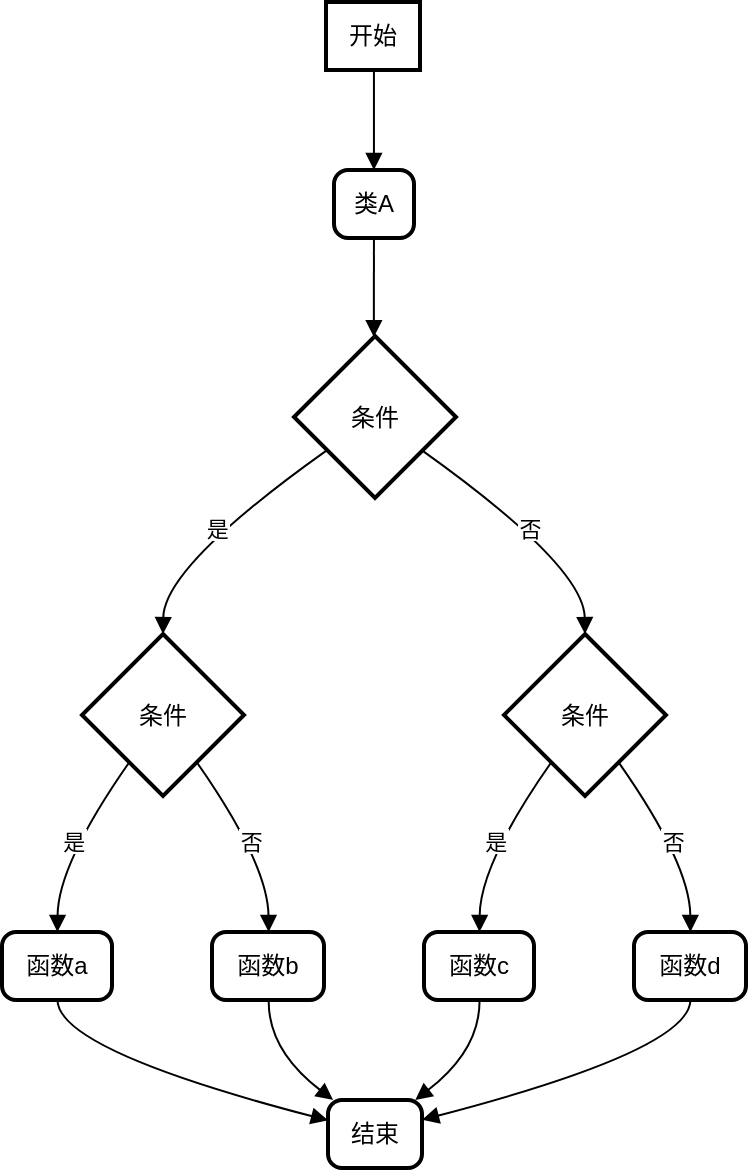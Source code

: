 <mxfile version="24.5.2" type="github">
  <diagram name="第 1 页" id="qwMWOM1DegSa1S3qjxDI">
    <mxGraphModel>
      <root>
        <mxCell id="0" />
        <mxCell id="1" parent="0" />
        <mxCell id="2" value="开始" style="whiteSpace=wrap;strokeWidth=2;" vertex="1" parent="1">
          <mxGeometry x="162" width="47" height="34" as="geometry" />
        </mxCell>
        <mxCell id="3" value="类A" style="rounded=1;absoluteArcSize=1;arcSize=14;whiteSpace=wrap;strokeWidth=2;" vertex="1" parent="1">
          <mxGeometry x="166" y="84" width="40" height="34" as="geometry" />
        </mxCell>
        <mxCell id="4" value="条件" style="rhombus;strokeWidth=2;whiteSpace=wrap;" vertex="1" parent="1">
          <mxGeometry x="146" y="167" width="81" height="81" as="geometry" />
        </mxCell>
        <mxCell id="5" value="条件" style="rhombus;strokeWidth=2;whiteSpace=wrap;" vertex="1" parent="1">
          <mxGeometry x="40" y="316" width="81" height="81" as="geometry" />
        </mxCell>
        <mxCell id="6" value="条件" style="rhombus;strokeWidth=2;whiteSpace=wrap;" vertex="1" parent="1">
          <mxGeometry x="251" y="316" width="81" height="81" as="geometry" />
        </mxCell>
        <mxCell id="7" value="函数a" style="rounded=1;absoluteArcSize=1;arcSize=14;whiteSpace=wrap;strokeWidth=2;" vertex="1" parent="1">
          <mxGeometry y="465" width="55" height="34" as="geometry" />
        </mxCell>
        <mxCell id="8" value="函数b" style="rounded=1;absoluteArcSize=1;arcSize=14;whiteSpace=wrap;strokeWidth=2;" vertex="1" parent="1">
          <mxGeometry x="105" y="465" width="56" height="34" as="geometry" />
        </mxCell>
        <mxCell id="9" value="函数c" style="rounded=1;absoluteArcSize=1;arcSize=14;whiteSpace=wrap;strokeWidth=2;" vertex="1" parent="1">
          <mxGeometry x="211" y="465" width="55" height="34" as="geometry" />
        </mxCell>
        <mxCell id="10" value="函数d" style="rounded=1;absoluteArcSize=1;arcSize=14;whiteSpace=wrap;strokeWidth=2;" vertex="1" parent="1">
          <mxGeometry x="316" y="465" width="56" height="34" as="geometry" />
        </mxCell>
        <mxCell id="11" value="结束" style="rounded=1;absoluteArcSize=1;arcSize=14;whiteSpace=wrap;strokeWidth=2;" vertex="1" parent="1">
          <mxGeometry x="163" y="549" width="47" height="34" as="geometry" />
        </mxCell>
        <mxCell id="12" value="" style="curved=1;startArrow=none;endArrow=block;exitX=0.51;exitY=0.985;entryX=0.499;entryY=-0.015;" edge="1" parent="1" source="2" target="3">
          <mxGeometry relative="1" as="geometry">
            <Array as="points" />
          </mxGeometry>
        </mxCell>
        <mxCell id="13" value="" style="curved=1;startArrow=none;endArrow=block;exitX=0.499;exitY=0.971;entryX=0.493;entryY=0;" edge="1" parent="1" source="3" target="4">
          <mxGeometry relative="1" as="geometry">
            <Array as="points" />
          </mxGeometry>
        </mxCell>
        <mxCell id="14" value="是" style="curved=1;startArrow=none;endArrow=block;exitX=-0.004;exitY=0.848;entryX=0.5;entryY=0;" edge="1" parent="1" source="4" target="5">
          <mxGeometry relative="1" as="geometry">
            <Array as="points">
              <mxPoint x="81" y="282" />
            </Array>
          </mxGeometry>
        </mxCell>
        <mxCell id="15" value="否" style="curved=1;startArrow=none;endArrow=block;exitX=0.99;exitY=0.848;entryX=0.5;entryY=0;" edge="1" parent="1" source="4" target="6">
          <mxGeometry relative="1" as="geometry">
            <Array as="points">
              <mxPoint x="291" y="282" />
            </Array>
          </mxGeometry>
        </mxCell>
        <mxCell id="16" value="是" style="curved=1;startArrow=none;endArrow=block;exitX=0.148;exitY=0.994;entryX=0.504;entryY=0;" edge="1" parent="1" source="5" target="7">
          <mxGeometry relative="1" as="geometry">
            <Array as="points">
              <mxPoint x="28" y="431" />
            </Array>
          </mxGeometry>
        </mxCell>
        <mxCell id="17" value="否" style="curved=1;startArrow=none;endArrow=block;exitX=0.853;exitY=0.994;entryX=0.506;entryY=0;" edge="1" parent="1" source="5" target="8">
          <mxGeometry relative="1" as="geometry">
            <Array as="points">
              <mxPoint x="133" y="431" />
            </Array>
          </mxGeometry>
        </mxCell>
        <mxCell id="18" value="是" style="curved=1;startArrow=none;endArrow=block;exitX=0.148;exitY=0.994;entryX=0.505;entryY=0;" edge="1" parent="1" source="6" target="9">
          <mxGeometry relative="1" as="geometry">
            <Array as="points">
              <mxPoint x="239" y="431" />
            </Array>
          </mxGeometry>
        </mxCell>
        <mxCell id="19" value="否" style="curved=1;startArrow=none;endArrow=block;exitX=0.851;exitY=0.994;entryX=0.504;entryY=0;" edge="1" parent="1" source="6" target="10">
          <mxGeometry relative="1" as="geometry">
            <Array as="points">
              <mxPoint x="344" y="431" />
            </Array>
          </mxGeometry>
        </mxCell>
        <mxCell id="20" value="" style="curved=1;startArrow=none;endArrow=block;exitX=0.504;exitY=0.985;entryX=-0.009;entryY=0.296;" edge="1" parent="1" source="7" target="11">
          <mxGeometry relative="1" as="geometry">
            <Array as="points">
              <mxPoint x="28" y="524" />
            </Array>
          </mxGeometry>
        </mxCell>
        <mxCell id="21" value="" style="curved=1;startArrow=none;endArrow=block;exitX=0.506;exitY=0.985;entryX=0.041;entryY=-0.015;" edge="1" parent="1" source="8" target="11">
          <mxGeometry relative="1" as="geometry">
            <Array as="points">
              <mxPoint x="133" y="524" />
            </Array>
          </mxGeometry>
        </mxCell>
        <mxCell id="22" value="" style="curved=1;startArrow=none;endArrow=block;exitX=0.505;exitY=0.985;entryX=0.941;entryY=-0.015;" edge="1" parent="1" source="9" target="11">
          <mxGeometry relative="1" as="geometry">
            <Array as="points">
              <mxPoint x="239" y="524" />
            </Array>
          </mxGeometry>
        </mxCell>
        <mxCell id="23" value="" style="curved=1;startArrow=none;endArrow=block;exitX=0.504;exitY=0.985;entryX=0.991;entryY=0.295;" edge="1" parent="1" source="10" target="11">
          <mxGeometry relative="1" as="geometry">
            <Array as="points">
              <mxPoint x="344" y="524" />
            </Array>
          </mxGeometry>
        </mxCell>
      </root>
    </mxGraphModel>
  </diagram>
</mxfile>
